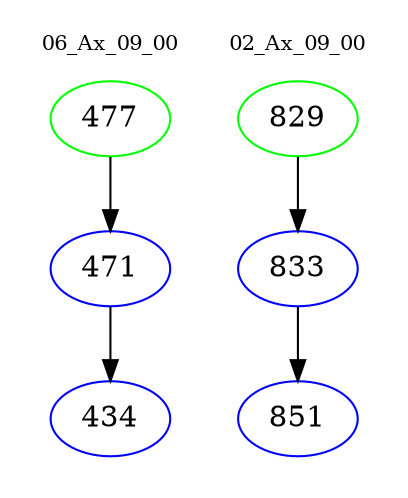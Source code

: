digraph{
subgraph cluster_0 {
color = white
label = "06_Ax_09_00";
fontsize=10;
T0_477 [label="477", color="green"]
T0_477 -> T0_471 [color="black"]
T0_471 [label="471", color="blue"]
T0_471 -> T0_434 [color="black"]
T0_434 [label="434", color="blue"]
}
subgraph cluster_1 {
color = white
label = "02_Ax_09_00";
fontsize=10;
T1_829 [label="829", color="green"]
T1_829 -> T1_833 [color="black"]
T1_833 [label="833", color="blue"]
T1_833 -> T1_851 [color="black"]
T1_851 [label="851", color="blue"]
}
}
